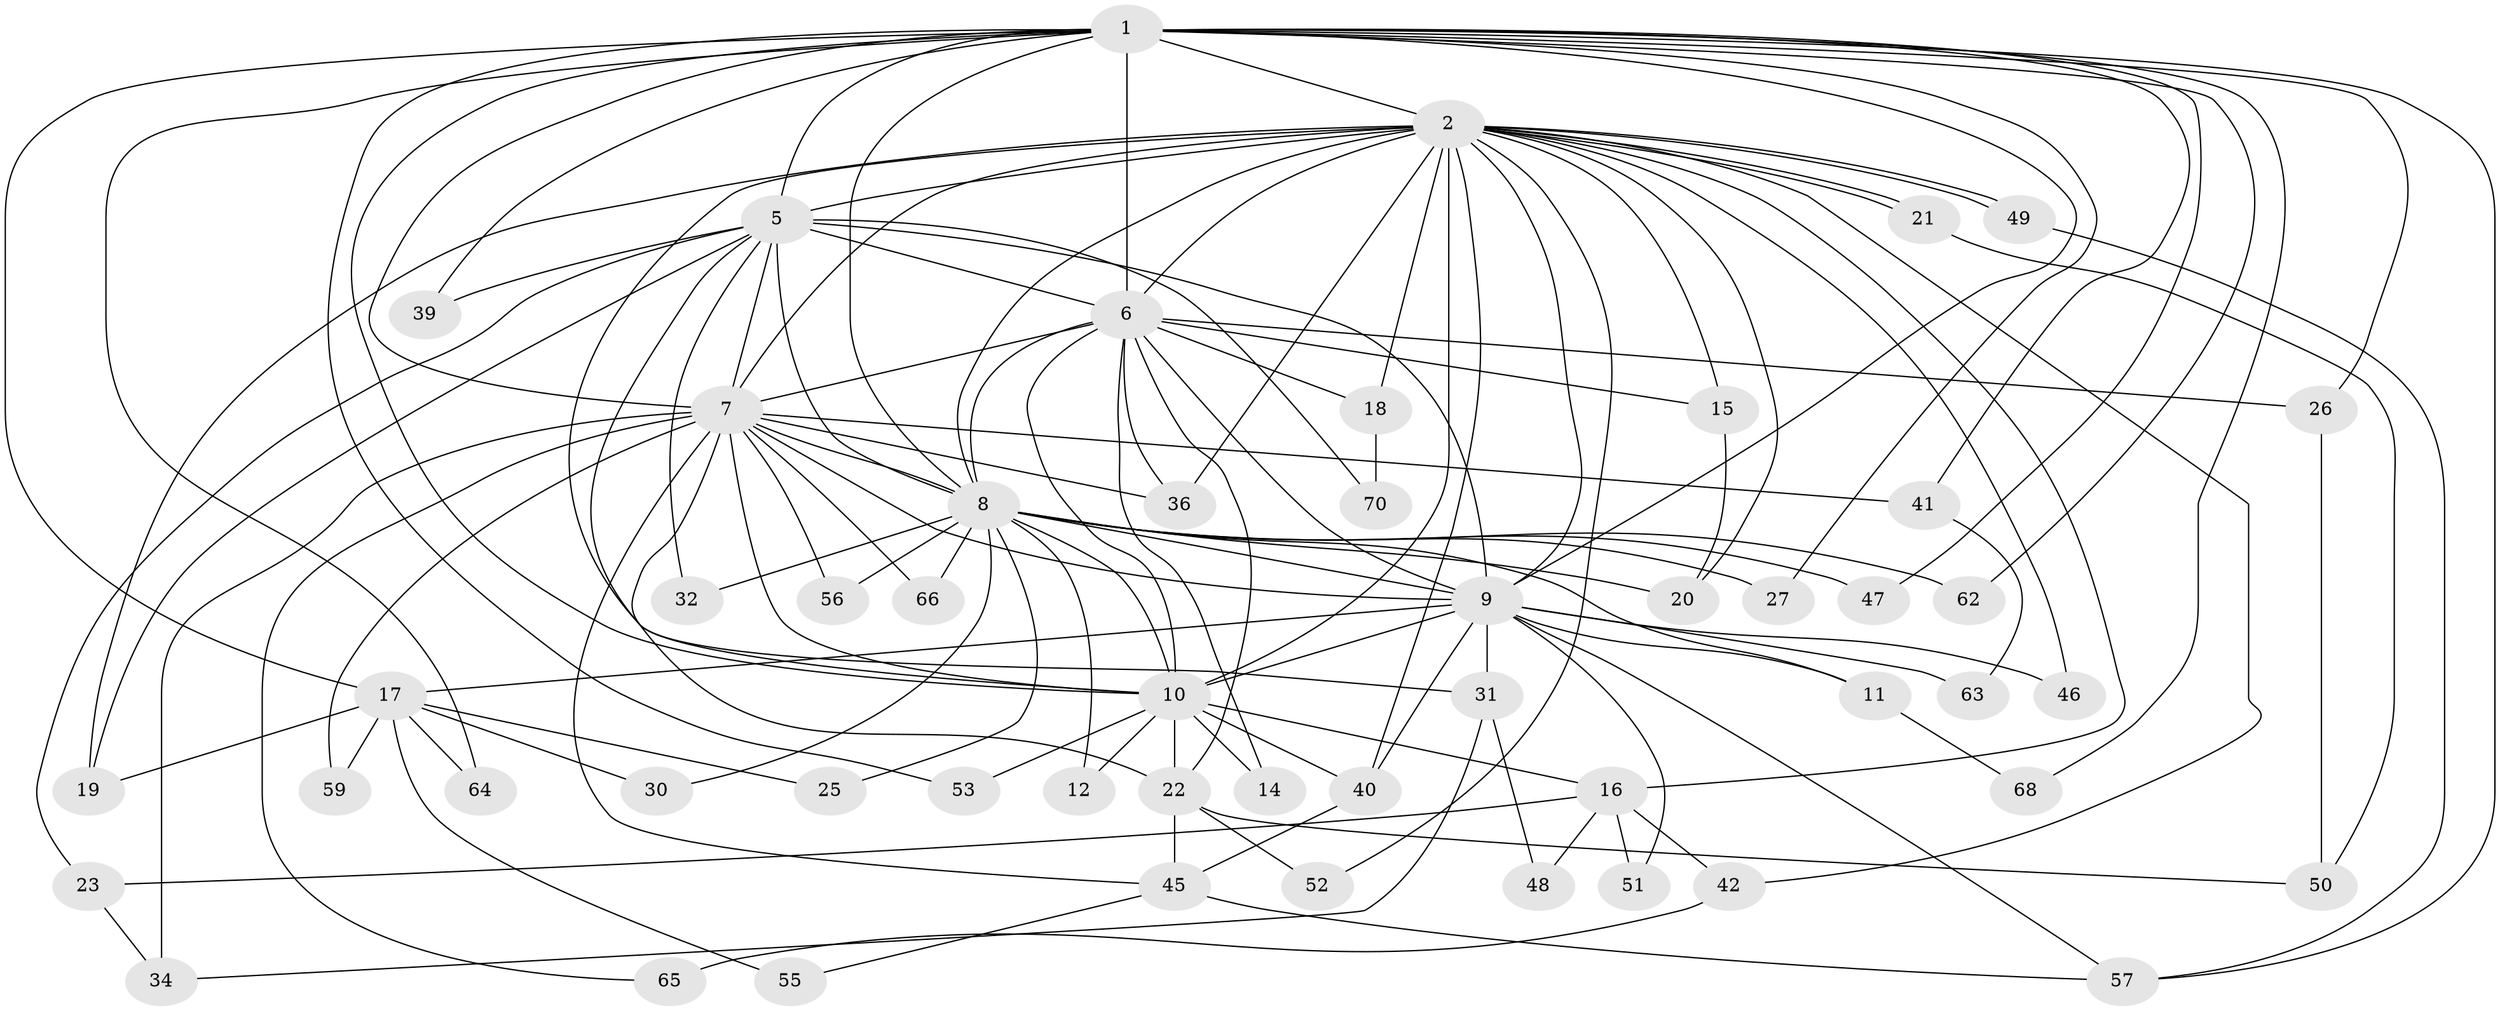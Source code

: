// Generated by graph-tools (version 1.1) at 2025/23/03/03/25 07:23:37]
// undirected, 52 vertices, 126 edges
graph export_dot {
graph [start="1"]
  node [color=gray90,style=filled];
  1 [super="+3"];
  2 [super="+4"];
  5 [super="+13"];
  6 [super="+61"];
  7 [super="+44"];
  8 [super="+29"];
  9 [super="+24"];
  10 [super="+33"];
  11;
  12;
  14;
  15;
  16 [super="+67"];
  17 [super="+28"];
  18;
  19;
  20 [super="+38"];
  21 [super="+58"];
  22;
  23;
  25;
  26;
  27;
  30;
  31 [super="+35"];
  32;
  34;
  36 [super="+37"];
  39;
  40 [super="+54"];
  41;
  42 [super="+43"];
  45 [super="+60"];
  46;
  47;
  48;
  49 [super="+72"];
  50 [super="+69"];
  51;
  52;
  53;
  55;
  56;
  57 [super="+71"];
  59;
  62;
  63;
  64;
  65;
  66;
  68;
  70;
  1 -- 2 [weight=4];
  1 -- 5 [weight=2];
  1 -- 6 [weight=2];
  1 -- 7 [weight=2];
  1 -- 8 [weight=3];
  1 -- 9 [weight=2];
  1 -- 10 [weight=2];
  1 -- 27;
  1 -- 41;
  1 -- 47;
  1 -- 64;
  1 -- 68;
  1 -- 17;
  1 -- 26;
  1 -- 39;
  1 -- 53;
  1 -- 57;
  1 -- 62;
  2 -- 5 [weight=2];
  2 -- 6 [weight=2];
  2 -- 7 [weight=2];
  2 -- 8 [weight=2];
  2 -- 9 [weight=2];
  2 -- 10 [weight=2];
  2 -- 16 [weight=2];
  2 -- 19;
  2 -- 20;
  2 -- 21 [weight=2];
  2 -- 21;
  2 -- 31;
  2 -- 42 [weight=2];
  2 -- 46;
  2 -- 49;
  2 -- 49;
  2 -- 15;
  2 -- 18;
  2 -- 36;
  2 -- 40;
  2 -- 52;
  5 -- 6;
  5 -- 7 [weight=2];
  5 -- 8;
  5 -- 9;
  5 -- 10;
  5 -- 19;
  5 -- 23;
  5 -- 32;
  5 -- 39;
  5 -- 70;
  6 -- 7 [weight=2];
  6 -- 8;
  6 -- 9;
  6 -- 10;
  6 -- 14;
  6 -- 15;
  6 -- 18;
  6 -- 26;
  6 -- 36;
  6 -- 22;
  7 -- 8;
  7 -- 9 [weight=2];
  7 -- 10;
  7 -- 22;
  7 -- 34;
  7 -- 36;
  7 -- 41;
  7 -- 56;
  7 -- 59;
  7 -- 65;
  7 -- 66;
  7 -- 45;
  8 -- 9;
  8 -- 10 [weight=2];
  8 -- 11;
  8 -- 12;
  8 -- 20;
  8 -- 25;
  8 -- 27;
  8 -- 30;
  8 -- 32;
  8 -- 47;
  8 -- 56;
  8 -- 62;
  8 -- 66;
  9 -- 10;
  9 -- 11;
  9 -- 17;
  9 -- 31;
  9 -- 40;
  9 -- 46;
  9 -- 51;
  9 -- 57;
  9 -- 63;
  10 -- 12;
  10 -- 14;
  10 -- 22;
  10 -- 53;
  10 -- 16;
  10 -- 40;
  11 -- 68;
  15 -- 20;
  16 -- 23;
  16 -- 48;
  16 -- 51;
  16 -- 42;
  17 -- 25;
  17 -- 55;
  17 -- 64;
  17 -- 19;
  17 -- 59;
  17 -- 30;
  18 -- 70;
  21 -- 50;
  22 -- 45;
  22 -- 50;
  22 -- 52;
  23 -- 34;
  26 -- 50;
  31 -- 48;
  31 -- 34;
  40 -- 45;
  41 -- 63;
  42 -- 65;
  45 -- 55;
  45 -- 57;
  49 -- 57;
}
